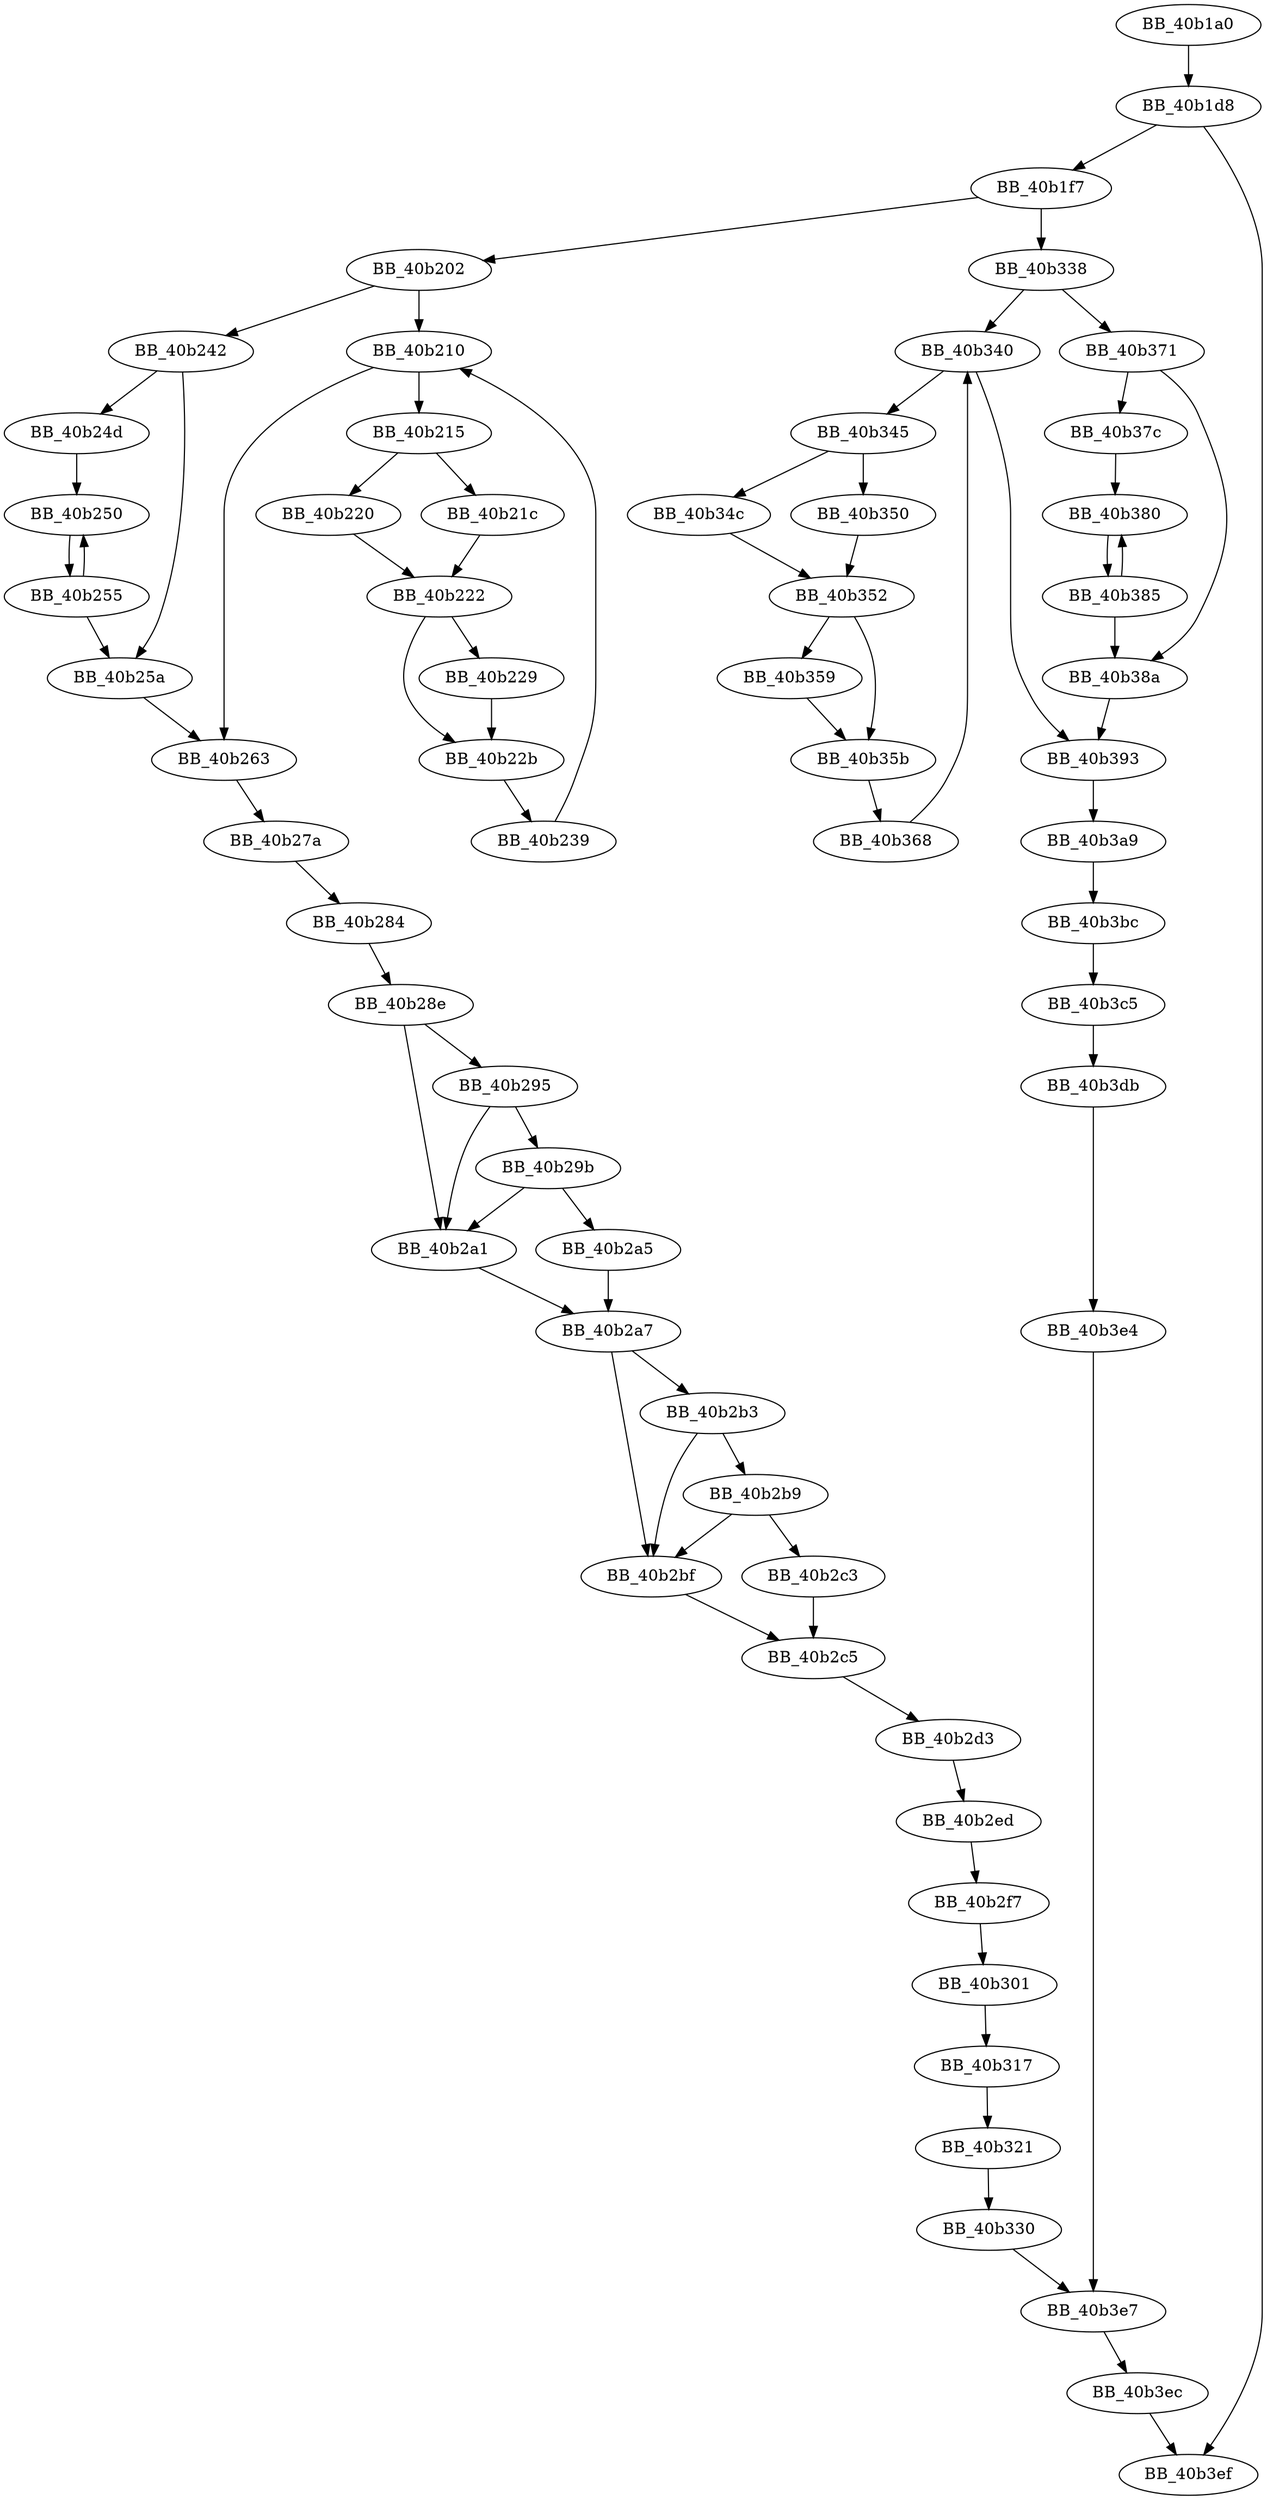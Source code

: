 DiGraph sub_40B1A0{
BB_40b1a0->BB_40b1d8
BB_40b1d8->BB_40b1f7
BB_40b1d8->BB_40b3ef
BB_40b1f7->BB_40b202
BB_40b1f7->BB_40b338
BB_40b202->BB_40b210
BB_40b202->BB_40b242
BB_40b210->BB_40b215
BB_40b210->BB_40b263
BB_40b215->BB_40b21c
BB_40b215->BB_40b220
BB_40b21c->BB_40b222
BB_40b220->BB_40b222
BB_40b222->BB_40b229
BB_40b222->BB_40b22b
BB_40b229->BB_40b22b
BB_40b22b->BB_40b239
BB_40b239->BB_40b210
BB_40b242->BB_40b24d
BB_40b242->BB_40b25a
BB_40b24d->BB_40b250
BB_40b250->BB_40b255
BB_40b255->BB_40b250
BB_40b255->BB_40b25a
BB_40b25a->BB_40b263
BB_40b263->BB_40b27a
BB_40b27a->BB_40b284
BB_40b284->BB_40b28e
BB_40b28e->BB_40b295
BB_40b28e->BB_40b2a1
BB_40b295->BB_40b29b
BB_40b295->BB_40b2a1
BB_40b29b->BB_40b2a1
BB_40b29b->BB_40b2a5
BB_40b2a1->BB_40b2a7
BB_40b2a5->BB_40b2a7
BB_40b2a7->BB_40b2b3
BB_40b2a7->BB_40b2bf
BB_40b2b3->BB_40b2b9
BB_40b2b3->BB_40b2bf
BB_40b2b9->BB_40b2bf
BB_40b2b9->BB_40b2c3
BB_40b2bf->BB_40b2c5
BB_40b2c3->BB_40b2c5
BB_40b2c5->BB_40b2d3
BB_40b2d3->BB_40b2ed
BB_40b2ed->BB_40b2f7
BB_40b2f7->BB_40b301
BB_40b301->BB_40b317
BB_40b317->BB_40b321
BB_40b321->BB_40b330
BB_40b330->BB_40b3e7
BB_40b338->BB_40b340
BB_40b338->BB_40b371
BB_40b340->BB_40b345
BB_40b340->BB_40b393
BB_40b345->BB_40b34c
BB_40b345->BB_40b350
BB_40b34c->BB_40b352
BB_40b350->BB_40b352
BB_40b352->BB_40b359
BB_40b352->BB_40b35b
BB_40b359->BB_40b35b
BB_40b35b->BB_40b368
BB_40b368->BB_40b340
BB_40b371->BB_40b37c
BB_40b371->BB_40b38a
BB_40b37c->BB_40b380
BB_40b380->BB_40b385
BB_40b385->BB_40b380
BB_40b385->BB_40b38a
BB_40b38a->BB_40b393
BB_40b393->BB_40b3a9
BB_40b3a9->BB_40b3bc
BB_40b3bc->BB_40b3c5
BB_40b3c5->BB_40b3db
BB_40b3db->BB_40b3e4
BB_40b3e4->BB_40b3e7
BB_40b3e7->BB_40b3ec
BB_40b3ec->BB_40b3ef
}
